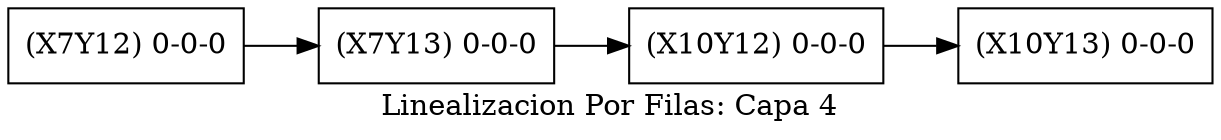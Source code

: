 digraph FILAS{
compound=true;
rankdir="LR";
label="Linealizacion Por Filas: Capa 4";
node[shape="rectangle"];
X7Y12[label="(X7Y12) 0-0-0"];
X7Y13[label="(X7Y13) 0-0-0"];
X10Y12[label="(X10Y12) 0-0-0"];
X10Y13[label="(X10Y13) 0-0-0"];
X7Y12 -> X7Y13;
X7Y13 -> X10Y12;
X10Y12 -> X10Y13;
}